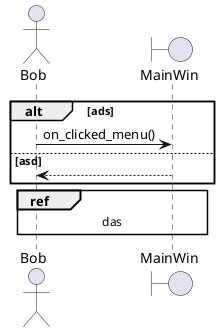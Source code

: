 @startuml

actor Bob
boundary MainWin

alt ads
Bob -> MainWin : on_clicked_menu()
else asd
Bob <-- MainWin
end

ref over Bob, MainWin
das
end ref

@enduml
